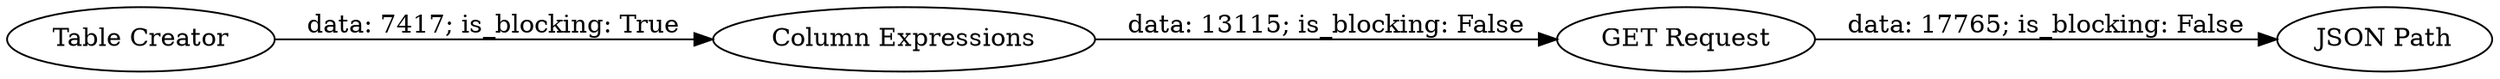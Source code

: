 digraph {
	"1534686769186504715_69" [label="GET Request"]
	"1534686769186504715_63" [label="Column Expressions"]
	"1534686769186504715_70" [label="JSON Path"]
	"1534686769186504715_1" [label="Table Creator"]
	"1534686769186504715_63" -> "1534686769186504715_69" [label="data: 13115; is_blocking: False"]
	"1534686769186504715_69" -> "1534686769186504715_70" [label="data: 17765; is_blocking: False"]
	"1534686769186504715_1" -> "1534686769186504715_63" [label="data: 7417; is_blocking: True"]
	rankdir=LR
}
